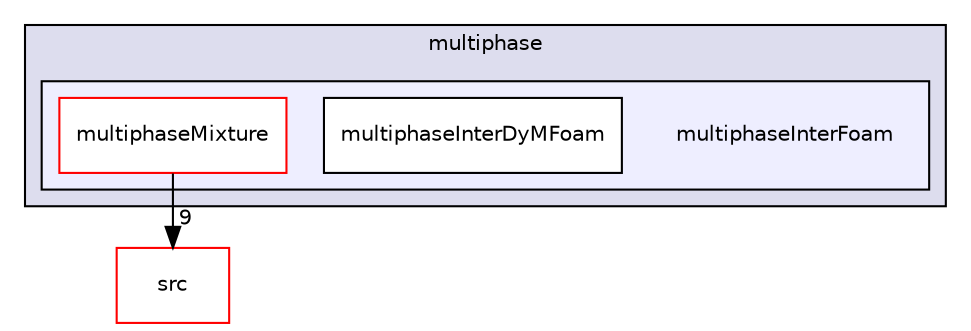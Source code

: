 digraph "applications/solvers/multiphase/multiphaseInterFoam" {
  bgcolor=transparent;
  compound=true
  node [ fontsize="10", fontname="Helvetica"];
  edge [ labelfontsize="10", labelfontname="Helvetica"];
  subgraph clusterdir_d62a5a20700de1cb9696e405d497a576 {
    graph [ bgcolor="#ddddee", pencolor="black", label="multiphase" fontname="Helvetica", fontsize="10", URL="dir_d62a5a20700de1cb9696e405d497a576.html"]
  subgraph clusterdir_649325ba5518c6bdafc09ed81f46ff26 {
    graph [ bgcolor="#eeeeff", pencolor="black", label="" URL="dir_649325ba5518c6bdafc09ed81f46ff26.html"];
    dir_649325ba5518c6bdafc09ed81f46ff26 [shape=plaintext label="multiphaseInterFoam"];
    dir_0891c67c6211fa57d8f787f73f20fa44 [shape=box label="multiphaseInterDyMFoam" color="black" fillcolor="white" style="filled" URL="dir_0891c67c6211fa57d8f787f73f20fa44.html"];
    dir_82dbfbb4da0894ef5654412ef5113adf [shape=box label="multiphaseMixture" color="red" fillcolor="white" style="filled" URL="dir_82dbfbb4da0894ef5654412ef5113adf.html"];
  }
  }
  dir_68267d1309a1af8e8297ef4c3efbcdba [shape=box label="src" color="red" URL="dir_68267d1309a1af8e8297ef4c3efbcdba.html"];
  dir_82dbfbb4da0894ef5654412ef5113adf->dir_68267d1309a1af8e8297ef4c3efbcdba [headlabel="9", labeldistance=1.5 headhref="dir_000218_000736.html"];
}
